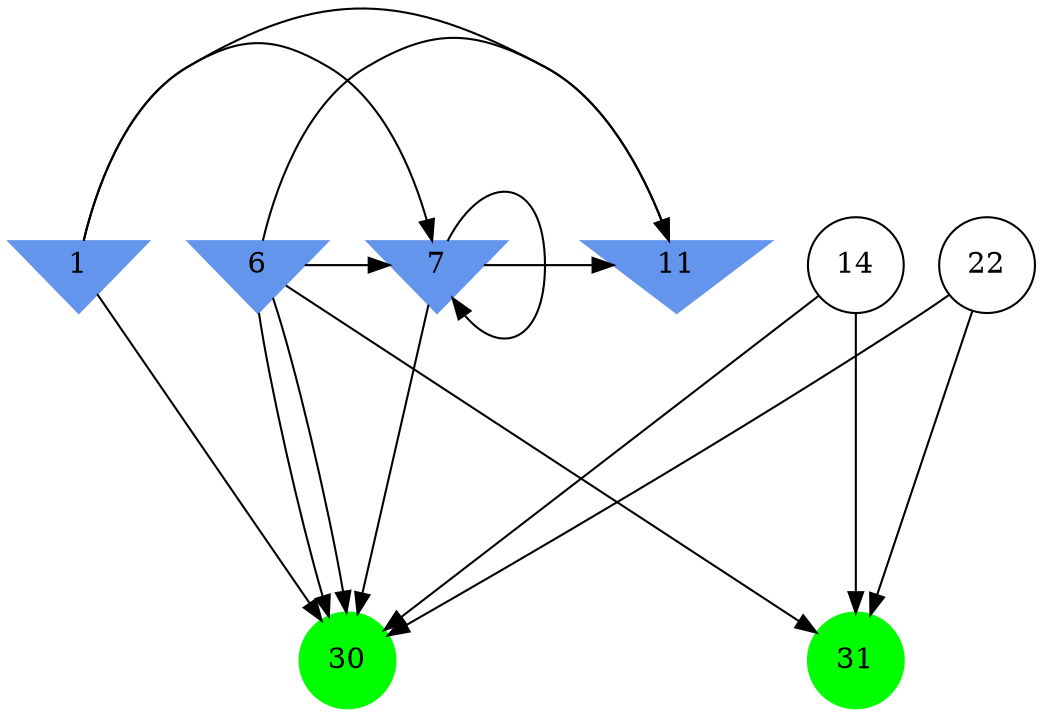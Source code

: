digraph brain {
	ranksep=2.0;
	1 [shape=invtriangle,style=filled,color=cornflowerblue];
	6 [shape=invtriangle,style=filled,color=cornflowerblue];
	7 [shape=invtriangle,style=filled,color=cornflowerblue];
	11 [shape=invtriangle,style=filled,color=cornflowerblue];
	14 [shape=circle,color=black];
	22 [shape=circle,color=black];
	30 [shape=circle,style=filled,color=green];
	31 [shape=circle,style=filled,color=green];
	6	->	7;
	6	->	30;
	6	->	11;
	7	->	7;
	7	->	30;
	7	->	11;
	1	->	7;
	1	->	30;
	1	->	11;
	6	->	31;
	6	->	30;
	22	->	31;
	22	->	30;
	14	->	31;
	14	->	30;
	{ rank=same; 1; 6; 7; 11; }
	{ rank=same; 14; 22; }
	{ rank=same; 30; 31; }
}
